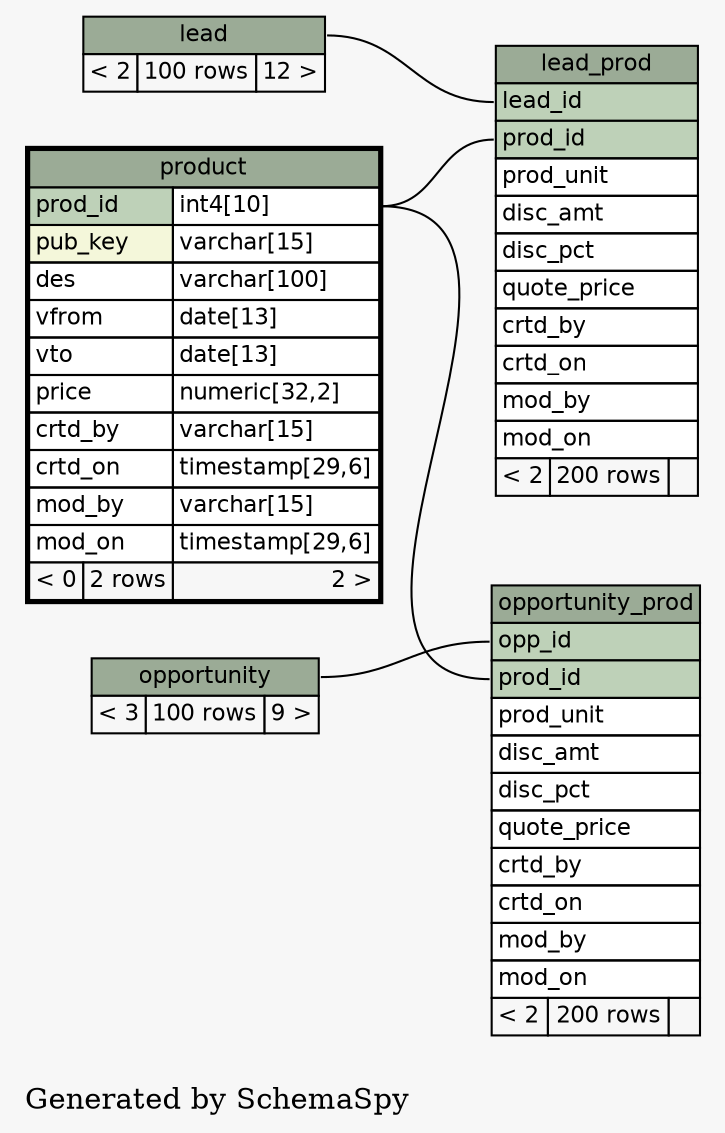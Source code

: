 // dot 2.38.0 on Windows 7 6.1
digraph "twoDegreesRelationshipsGraph" {
  graph [
    rankdir="RL"
    bgcolor="#f7f7f7"
    label="\nGenerated by SchemaSpy"
    labeljust="l"
  ];
  node [
    fontname="Helvetica"
    fontsize="11"
    shape="plaintext"
  ];
  edge [
    arrowsize="0.8"
  ];
  "lead_prod":"lead_id":w -> "lead":"lead.heading":e [arrowtail=crowtee arrowhead=none];
  "lead_prod":"prod_id":w -> "product":"prod_id.type":e [arrowtail=crowtee arrowhead=none];
  "opportunity_prod":"opp_id":w -> "opportunity":"opportunity.heading":e [arrowtail=crowtee arrowhead=none];
  "opportunity_prod":"prod_id":w -> "product":"prod_id.type":e [arrowtail=crowtee arrowhead=none];
  "lead" [
    label=<
    <TABLE BORDER="0" CELLBORDER="1" CELLSPACING="0" BGCOLOR="#ffffff">
      <TR><TD PORT="lead.heading" COLSPAN="3" BGCOLOR="#9bab96" ALIGN="CENTER">lead</TD></TR>
      <TR><TD ALIGN="LEFT" BGCOLOR="#f7f7f7">&lt; 2</TD><TD ALIGN="RIGHT" BGCOLOR="#f7f7f7">100 rows</TD><TD ALIGN="RIGHT" BGCOLOR="#f7f7f7">12 &gt;</TD></TR>
    </TABLE>>
    URL="lead.html#graph"
    tooltip="lead"
  ];
  "lead_prod" [
    label=<
    <TABLE BORDER="0" CELLBORDER="1" CELLSPACING="0" BGCOLOR="#ffffff">
      <TR><TD PORT="lead_prod.heading" COLSPAN="3" BGCOLOR="#9bab96" ALIGN="CENTER">lead_prod</TD></TR>
      <TR><TD PORT="lead_id" COLSPAN="3" BGCOLOR="#bed1b8" ALIGN="LEFT">lead_id</TD></TR>
      <TR><TD PORT="prod_id" COLSPAN="3" BGCOLOR="#bed1b8" ALIGN="LEFT">prod_id</TD></TR>
      <TR><TD PORT="prod_unit" COLSPAN="3" ALIGN="LEFT">prod_unit</TD></TR>
      <TR><TD PORT="disc_amt" COLSPAN="3" ALIGN="LEFT">disc_amt</TD></TR>
      <TR><TD PORT="disc_pct" COLSPAN="3" ALIGN="LEFT">disc_pct</TD></TR>
      <TR><TD PORT="quote_price" COLSPAN="3" ALIGN="LEFT">quote_price</TD></TR>
      <TR><TD PORT="crtd_by" COLSPAN="3" ALIGN="LEFT">crtd_by</TD></TR>
      <TR><TD PORT="crtd_on" COLSPAN="3" ALIGN="LEFT">crtd_on</TD></TR>
      <TR><TD PORT="mod_by" COLSPAN="3" ALIGN="LEFT">mod_by</TD></TR>
      <TR><TD PORT="mod_on" COLSPAN="3" ALIGN="LEFT">mod_on</TD></TR>
      <TR><TD ALIGN="LEFT" BGCOLOR="#f7f7f7">&lt; 2</TD><TD ALIGN="RIGHT" BGCOLOR="#f7f7f7">200 rows</TD><TD ALIGN="RIGHT" BGCOLOR="#f7f7f7">  </TD></TR>
    </TABLE>>
    URL="lead_prod.html#graph"
    tooltip="lead_prod"
  ];
  "opportunity" [
    label=<
    <TABLE BORDER="0" CELLBORDER="1" CELLSPACING="0" BGCOLOR="#ffffff">
      <TR><TD PORT="opportunity.heading" COLSPAN="3" BGCOLOR="#9bab96" ALIGN="CENTER">opportunity</TD></TR>
      <TR><TD ALIGN="LEFT" BGCOLOR="#f7f7f7">&lt; 3</TD><TD ALIGN="RIGHT" BGCOLOR="#f7f7f7">100 rows</TD><TD ALIGN="RIGHT" BGCOLOR="#f7f7f7">9 &gt;</TD></TR>
    </TABLE>>
    URL="opportunity.html#graph"
    tooltip="opportunity"
  ];
  "opportunity_prod" [
    label=<
    <TABLE BORDER="0" CELLBORDER="1" CELLSPACING="0" BGCOLOR="#ffffff">
      <TR><TD PORT="opportunity_prod.heading" COLSPAN="3" BGCOLOR="#9bab96" ALIGN="CENTER">opportunity_prod</TD></TR>
      <TR><TD PORT="opp_id" COLSPAN="3" BGCOLOR="#bed1b8" ALIGN="LEFT">opp_id</TD></TR>
      <TR><TD PORT="prod_id" COLSPAN="3" BGCOLOR="#bed1b8" ALIGN="LEFT">prod_id</TD></TR>
      <TR><TD PORT="prod_unit" COLSPAN="3" ALIGN="LEFT">prod_unit</TD></TR>
      <TR><TD PORT="disc_amt" COLSPAN="3" ALIGN="LEFT">disc_amt</TD></TR>
      <TR><TD PORT="disc_pct" COLSPAN="3" ALIGN="LEFT">disc_pct</TD></TR>
      <TR><TD PORT="quote_price" COLSPAN="3" ALIGN="LEFT">quote_price</TD></TR>
      <TR><TD PORT="crtd_by" COLSPAN="3" ALIGN="LEFT">crtd_by</TD></TR>
      <TR><TD PORT="crtd_on" COLSPAN="3" ALIGN="LEFT">crtd_on</TD></TR>
      <TR><TD PORT="mod_by" COLSPAN="3" ALIGN="LEFT">mod_by</TD></TR>
      <TR><TD PORT="mod_on" COLSPAN="3" ALIGN="LEFT">mod_on</TD></TR>
      <TR><TD ALIGN="LEFT" BGCOLOR="#f7f7f7">&lt; 2</TD><TD ALIGN="RIGHT" BGCOLOR="#f7f7f7">200 rows</TD><TD ALIGN="RIGHT" BGCOLOR="#f7f7f7">  </TD></TR>
    </TABLE>>
    URL="opportunity_prod.html#graph"
    tooltip="opportunity_prod"
  ];
  "product" [
    label=<
    <TABLE BORDER="2" CELLBORDER="1" CELLSPACING="0" BGCOLOR="#ffffff">
      <TR><TD PORT="product.heading" COLSPAN="3" BGCOLOR="#9bab96" ALIGN="CENTER">product</TD></TR>
      <TR><TD PORT="prod_id" COLSPAN="2" BGCOLOR="#bed1b8" ALIGN="LEFT">prod_id</TD><TD PORT="prod_id.type" ALIGN="LEFT">int4[10]</TD></TR>
      <TR><TD PORT="pub_key" COLSPAN="2" BGCOLOR="#f4f7da" ALIGN="LEFT">pub_key</TD><TD PORT="pub_key.type" ALIGN="LEFT">varchar[15]</TD></TR>
      <TR><TD PORT="des" COLSPAN="2" ALIGN="LEFT">des</TD><TD PORT="des.type" ALIGN="LEFT">varchar[100]</TD></TR>
      <TR><TD PORT="vfrom" COLSPAN="2" ALIGN="LEFT">vfrom</TD><TD PORT="vfrom.type" ALIGN="LEFT">date[13]</TD></TR>
      <TR><TD PORT="vto" COLSPAN="2" ALIGN="LEFT">vto</TD><TD PORT="vto.type" ALIGN="LEFT">date[13]</TD></TR>
      <TR><TD PORT="price" COLSPAN="2" ALIGN="LEFT">price</TD><TD PORT="price.type" ALIGN="LEFT">numeric[32,2]</TD></TR>
      <TR><TD PORT="crtd_by" COLSPAN="2" ALIGN="LEFT">crtd_by</TD><TD PORT="crtd_by.type" ALIGN="LEFT">varchar[15]</TD></TR>
      <TR><TD PORT="crtd_on" COLSPAN="2" ALIGN="LEFT">crtd_on</TD><TD PORT="crtd_on.type" ALIGN="LEFT">timestamp[29,6]</TD></TR>
      <TR><TD PORT="mod_by" COLSPAN="2" ALIGN="LEFT">mod_by</TD><TD PORT="mod_by.type" ALIGN="LEFT">varchar[15]</TD></TR>
      <TR><TD PORT="mod_on" COLSPAN="2" ALIGN="LEFT">mod_on</TD><TD PORT="mod_on.type" ALIGN="LEFT">timestamp[29,6]</TD></TR>
      <TR><TD ALIGN="LEFT" BGCOLOR="#f7f7f7">&lt; 0</TD><TD ALIGN="RIGHT" BGCOLOR="#f7f7f7">2 rows</TD><TD ALIGN="RIGHT" BGCOLOR="#f7f7f7">2 &gt;</TD></TR>
    </TABLE>>
    URL="product.html#"
    tooltip="product"
  ];
}

